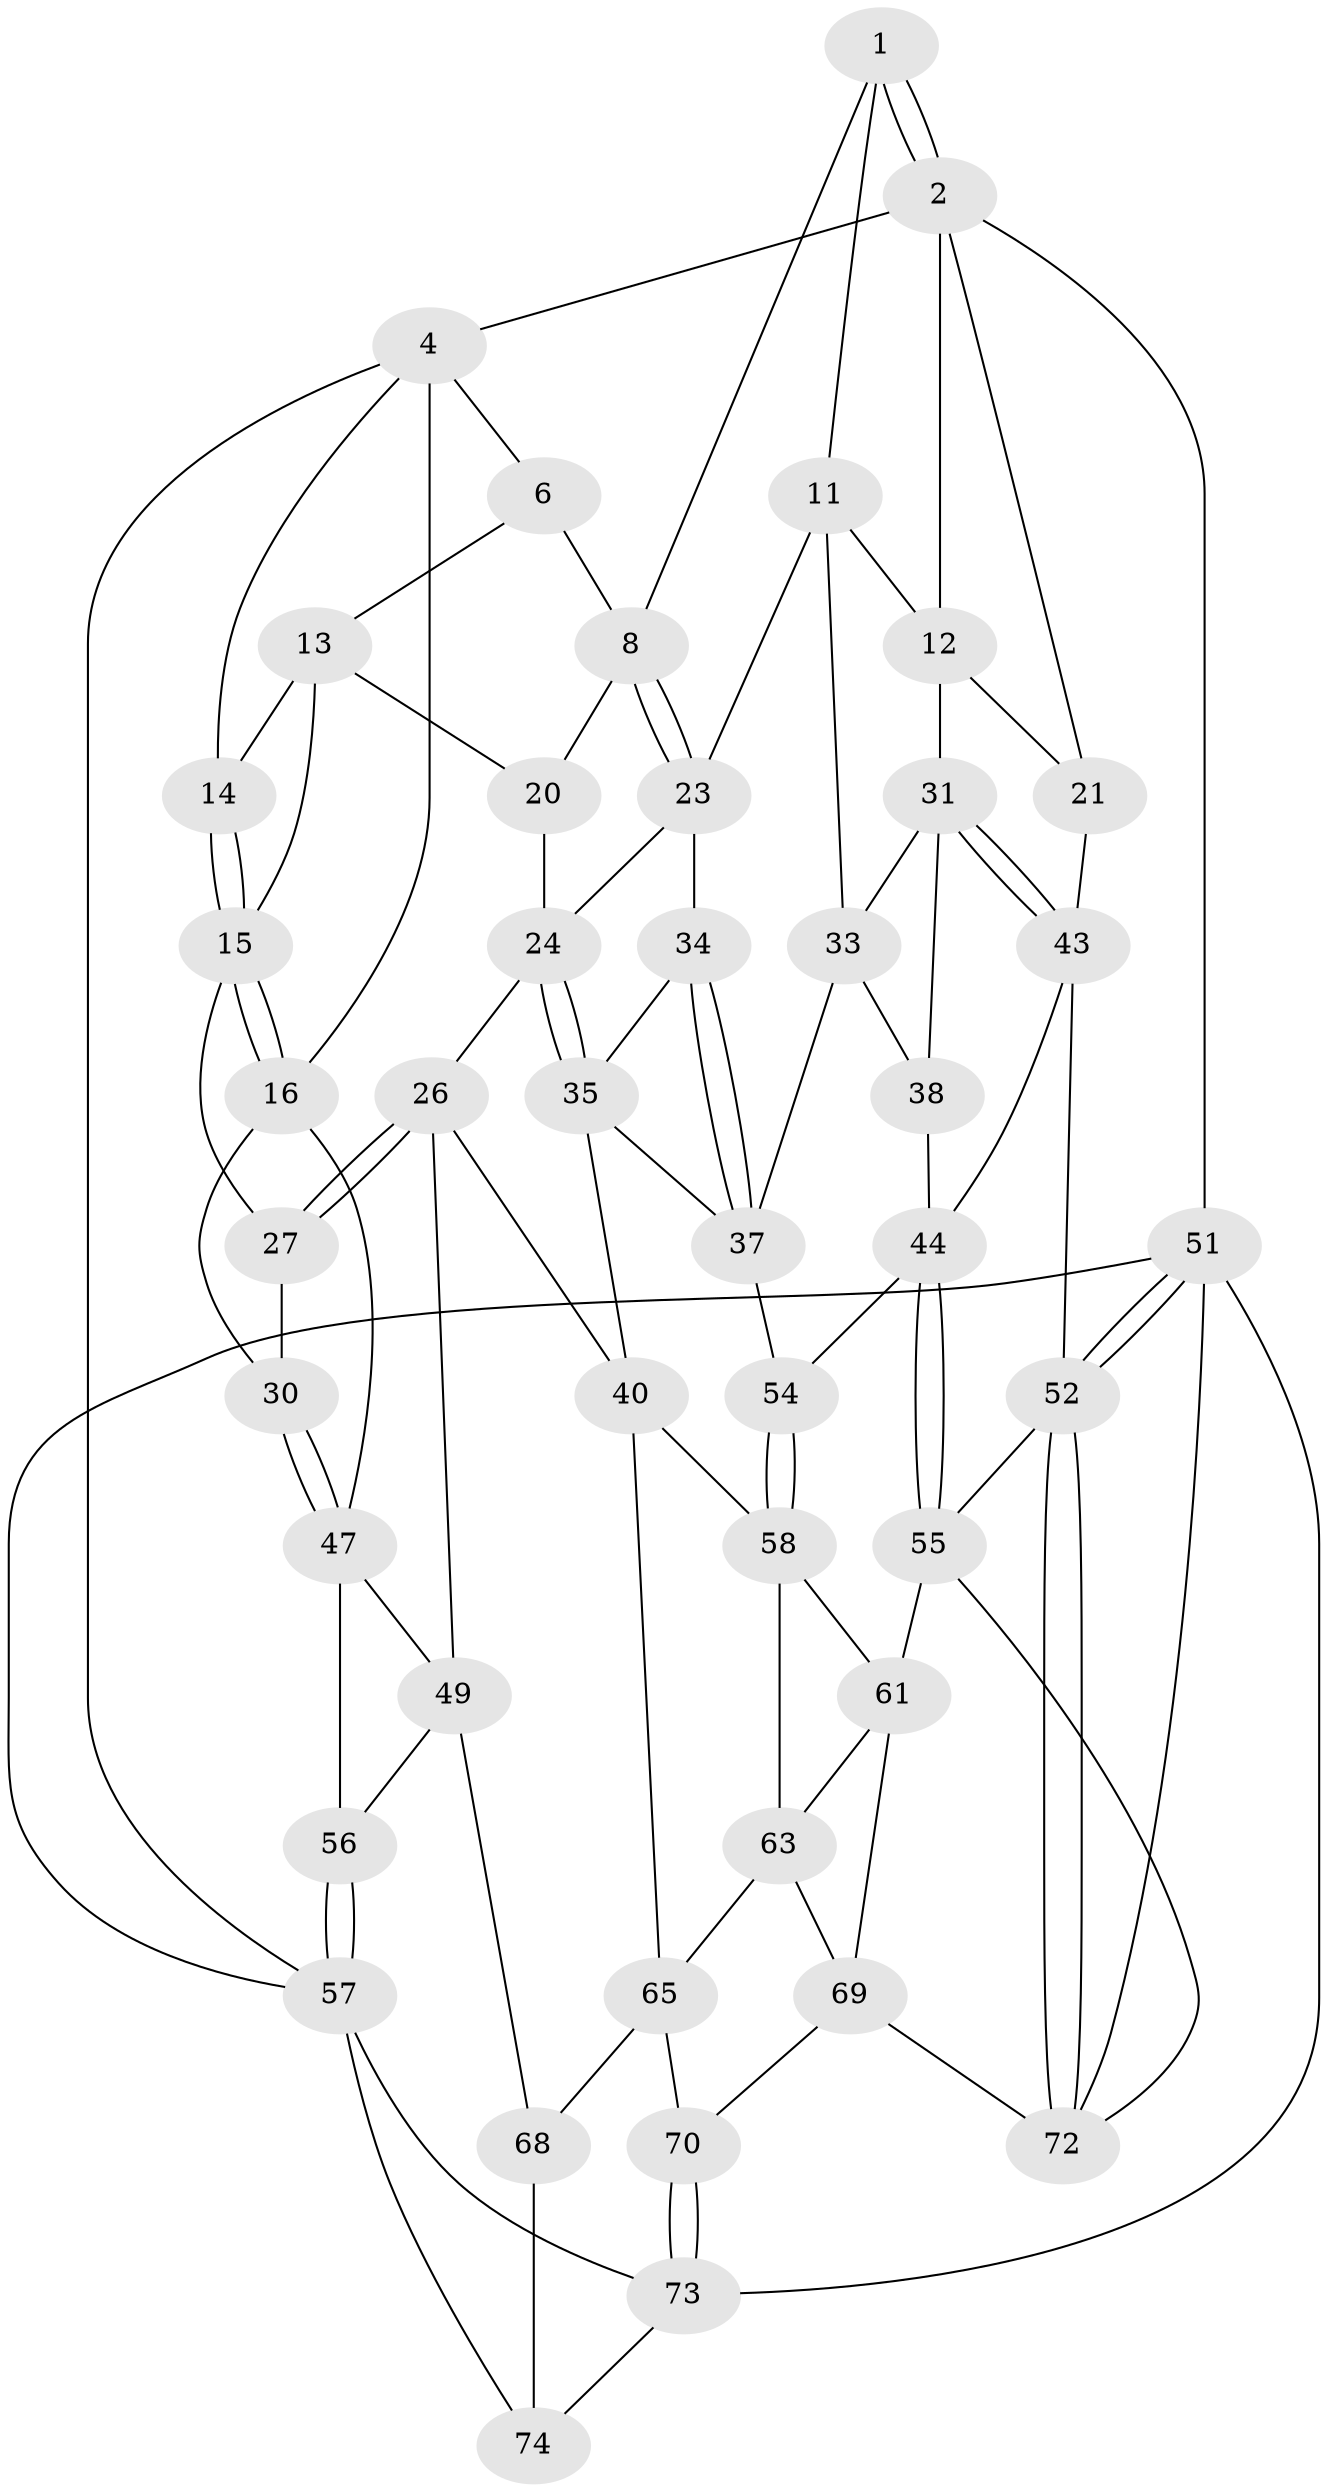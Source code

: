 // Generated by graph-tools (version 1.1) at 2025/24/03/03/25 07:24:34]
// undirected, 45 vertices, 100 edges
graph export_dot {
graph [start="1"]
  node [color=gray90,style=filled];
  1 [pos="+0.4969851253409486+0",super="+7"];
  2 [pos="+0.8535131329607106+0",super="+3"];
  4 [pos="+0+0",super="+5"];
  6 [pos="+0.42433432586327563+0",super="+10"];
  8 [pos="+0.4664813995763569+0.14526149189281076",super="+9"];
  11 [pos="+0.6682147008795183+0.14904774495006068",super="+28"];
  12 [pos="+0.7645312610088664+0.04852987456403887",super="+22"];
  13 [pos="+0.2673451324960433+0.04080552870517843",super="+18"];
  14 [pos="+0.19848406995328646+0"];
  15 [pos="+0.12919283640701543+0.1305970085265051",super="+19"];
  16 [pos="+0+0.10804265626071247",super="+17"];
  20 [pos="+0.2956076666492849+0.14211830178422175"];
  21 [pos="+1+0.07569580346083077"];
  23 [pos="+0.469421012137244+0.15030801479267472",super="+29"];
  24 [pos="+0.411838021646543+0.22664277302928137",super="+25"];
  26 [pos="+0.27376825341719624+0.3724662506225304",super="+42"];
  27 [pos="+0.1774900915062677+0.29761242973492236"];
  30 [pos="+0.13513032762757063+0.3029803478222082"];
  31 [pos="+0.8936373218256544+0.2515388465413981",super="+32"];
  33 [pos="+0.7684195478446092+0.2515323055018447",super="+36"];
  34 [pos="+0.6087761723048043+0.2070619077805141"];
  35 [pos="+0.5082902572354038+0.3574953947678584",super="+39"];
  37 [pos="+0.6878124132126427+0.40172914089593204",super="+50"];
  38 [pos="+0.7905394393858798+0.4639164191491866"];
  40 [pos="+0.47218512391349104+0.4665368129859054",super="+41"];
  43 [pos="+0.9093699500956887+0.3028328609584349",super="+46"];
  44 [pos="+0.8474066614866663+0.4683672934780529",super="+45"];
  47 [pos="+0.005693316107169135+0.3782851117534611",super="+48"];
  49 [pos="+0.202587684547296+0.509287140714864",super="+66"];
  51 [pos="+1+1",super="+76"];
  52 [pos="+1+1",super="+53"];
  54 [pos="+0.7502872108195795+0.6144653180829155"];
  55 [pos="+1+0.5208625760375134",super="+60"];
  56 [pos="+0+0.9202482860107987"];
  57 [pos="+0+1",super="+78"];
  58 [pos="+0.7468714446193793+0.6380574139258872",super="+59"];
  61 [pos="+0.7628749958443486+0.7319252156150293",super="+62"];
  63 [pos="+0.5322860075458665+0.6562280821443014",super="+64"];
  65 [pos="+0.4209268940183036+0.5619518588430275",super="+67"];
  68 [pos="+0.2798802896646721+0.7605997092329368"];
  69 [pos="+0.5105604262072857+0.7376458663550824",super="+71"];
  70 [pos="+0.4914000887988345+0.7639528626101947"];
  72 [pos="+1+0.8508939596390048",super="+75"];
  73 [pos="+0.4784188287921076+0.8149750894753522",super="+77"];
  74 [pos="+0.33401458487998326+0.7966970062640424"];
  1 -- 2;
  1 -- 2;
  1 -- 8;
  1 -- 11;
  2 -- 12;
  2 -- 51;
  2 -- 4;
  2 -- 21;
  4 -- 57;
  4 -- 16;
  4 -- 6;
  4 -- 14;
  6 -- 8;
  6 -- 13;
  8 -- 23;
  8 -- 23;
  8 -- 20;
  11 -- 12;
  11 -- 33;
  11 -- 23;
  12 -- 21;
  12 -- 31;
  13 -- 14;
  13 -- 20;
  13 -- 15;
  14 -- 15;
  14 -- 15;
  15 -- 16;
  15 -- 16;
  15 -- 27;
  16 -- 30;
  16 -- 47;
  20 -- 24;
  21 -- 43;
  23 -- 24;
  23 -- 34;
  24 -- 35;
  24 -- 35;
  24 -- 26;
  26 -- 27;
  26 -- 27;
  26 -- 49;
  26 -- 40;
  27 -- 30;
  30 -- 47;
  30 -- 47;
  31 -- 43;
  31 -- 43;
  31 -- 33;
  31 -- 38;
  33 -- 37;
  33 -- 38;
  34 -- 35;
  34 -- 37;
  34 -- 37;
  35 -- 40;
  35 -- 37;
  37 -- 54;
  38 -- 44;
  40 -- 58;
  40 -- 65;
  43 -- 44;
  43 -- 52;
  44 -- 55;
  44 -- 55;
  44 -- 54;
  47 -- 49;
  47 -- 56;
  49 -- 56;
  49 -- 68;
  51 -- 52;
  51 -- 52;
  51 -- 57;
  51 -- 72;
  51 -- 73;
  52 -- 72;
  52 -- 72;
  52 -- 55;
  54 -- 58;
  54 -- 58;
  55 -- 72;
  55 -- 61;
  56 -- 57;
  56 -- 57;
  57 -- 74;
  57 -- 73;
  58 -- 63;
  58 -- 61;
  61 -- 69;
  61 -- 63;
  63 -- 65;
  63 -- 69;
  65 -- 68;
  65 -- 70;
  68 -- 74;
  69 -- 70;
  69 -- 72;
  70 -- 73;
  70 -- 73;
  73 -- 74;
}
